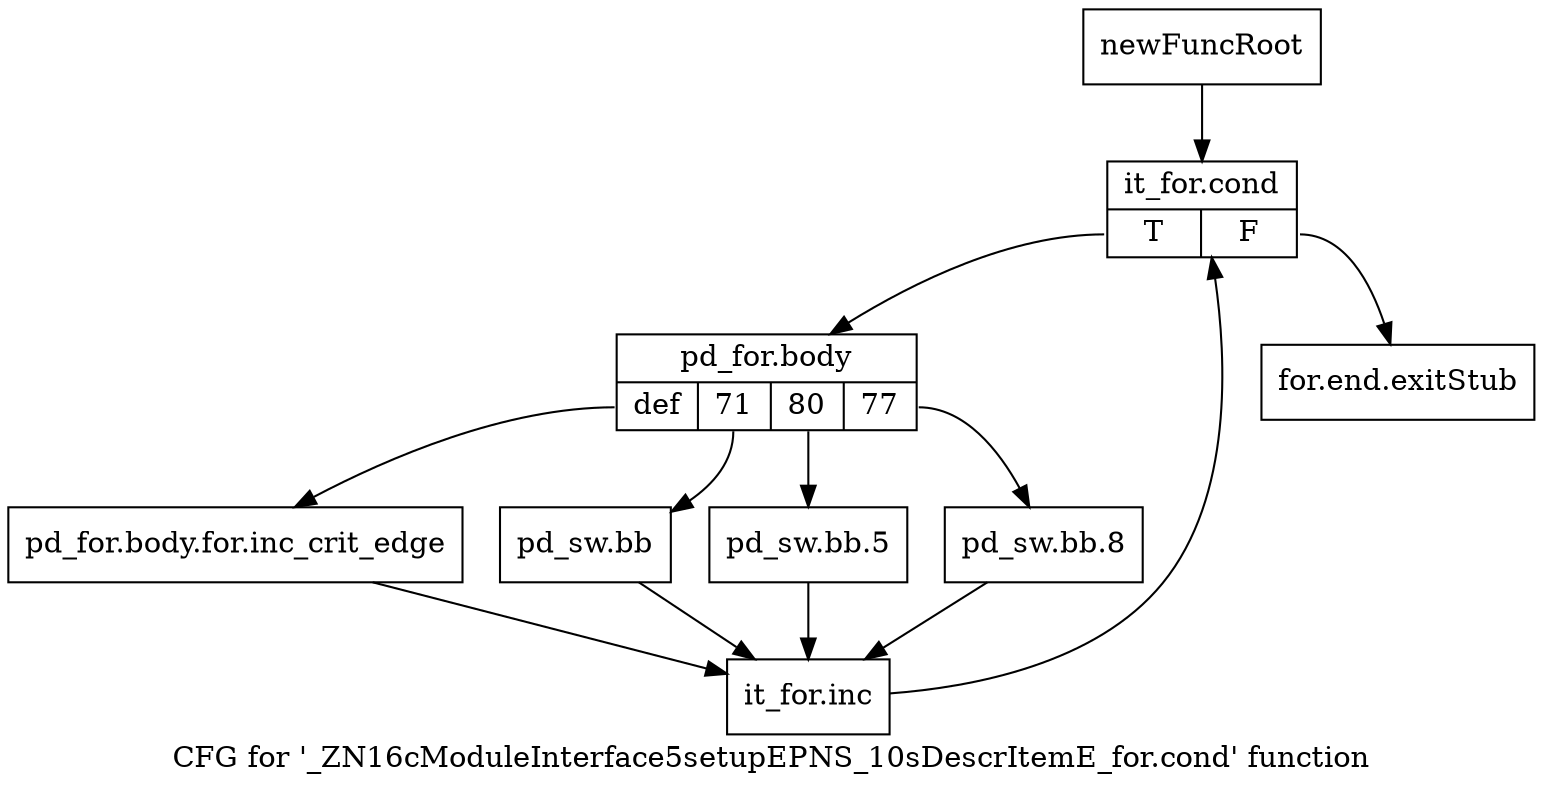 digraph "CFG for '_ZN16cModuleInterface5setupEPNS_10sDescrItemE_for.cond' function" {
	label="CFG for '_ZN16cModuleInterface5setupEPNS_10sDescrItemE_for.cond' function";

	Node0x2116710 [shape=record,label="{newFuncRoot}"];
	Node0x2116710 -> Node0x21167b0;
	Node0x2116760 [shape=record,label="{for.end.exitStub}"];
	Node0x21167b0 [shape=record,label="{it_for.cond|{<s0>T|<s1>F}}"];
	Node0x21167b0:s0 -> Node0x2116800;
	Node0x21167b0:s1 -> Node0x2116760;
	Node0x2116800 [shape=record,label="{pd_for.body|{<s0>def|<s1>71|<s2>80|<s3>77}}"];
	Node0x2116800:s0 -> Node0x2116940;
	Node0x2116800:s1 -> Node0x21168f0;
	Node0x2116800:s2 -> Node0x21168a0;
	Node0x2116800:s3 -> Node0x2116850;
	Node0x2116850 [shape=record,label="{pd_sw.bb.8}"];
	Node0x2116850 -> Node0x2116990;
	Node0x21168a0 [shape=record,label="{pd_sw.bb.5}"];
	Node0x21168a0 -> Node0x2116990;
	Node0x21168f0 [shape=record,label="{pd_sw.bb}"];
	Node0x21168f0 -> Node0x2116990;
	Node0x2116940 [shape=record,label="{pd_for.body.for.inc_crit_edge}"];
	Node0x2116940 -> Node0x2116990;
	Node0x2116990 [shape=record,label="{it_for.inc}"];
	Node0x2116990 -> Node0x21167b0;
}
